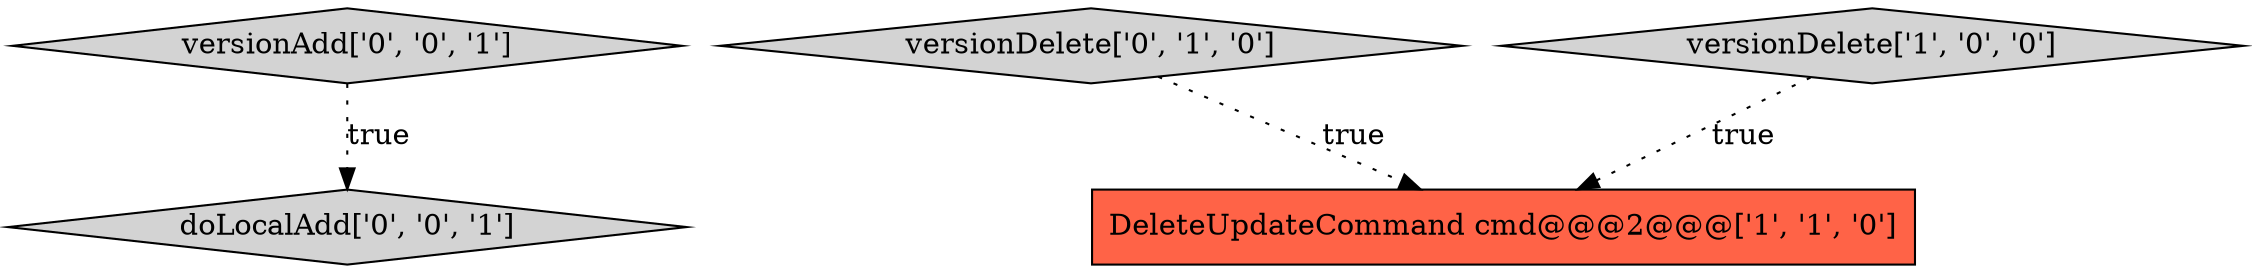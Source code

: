 digraph {
3 [style = filled, label = "doLocalAdd['0', '0', '1']", fillcolor = lightgray, shape = diamond image = "AAA0AAABBB3BBB"];
0 [style = filled, label = "DeleteUpdateCommand cmd@@@2@@@['1', '1', '0']", fillcolor = tomato, shape = box image = "AAA0AAABBB1BBB"];
2 [style = filled, label = "versionDelete['0', '1', '0']", fillcolor = lightgray, shape = diamond image = "AAA0AAABBB2BBB"];
4 [style = filled, label = "versionAdd['0', '0', '1']", fillcolor = lightgray, shape = diamond image = "AAA0AAABBB3BBB"];
1 [style = filled, label = "versionDelete['1', '0', '0']", fillcolor = lightgray, shape = diamond image = "AAA0AAABBB1BBB"];
2->0 [style = dotted, label="true"];
4->3 [style = dotted, label="true"];
1->0 [style = dotted, label="true"];
}

